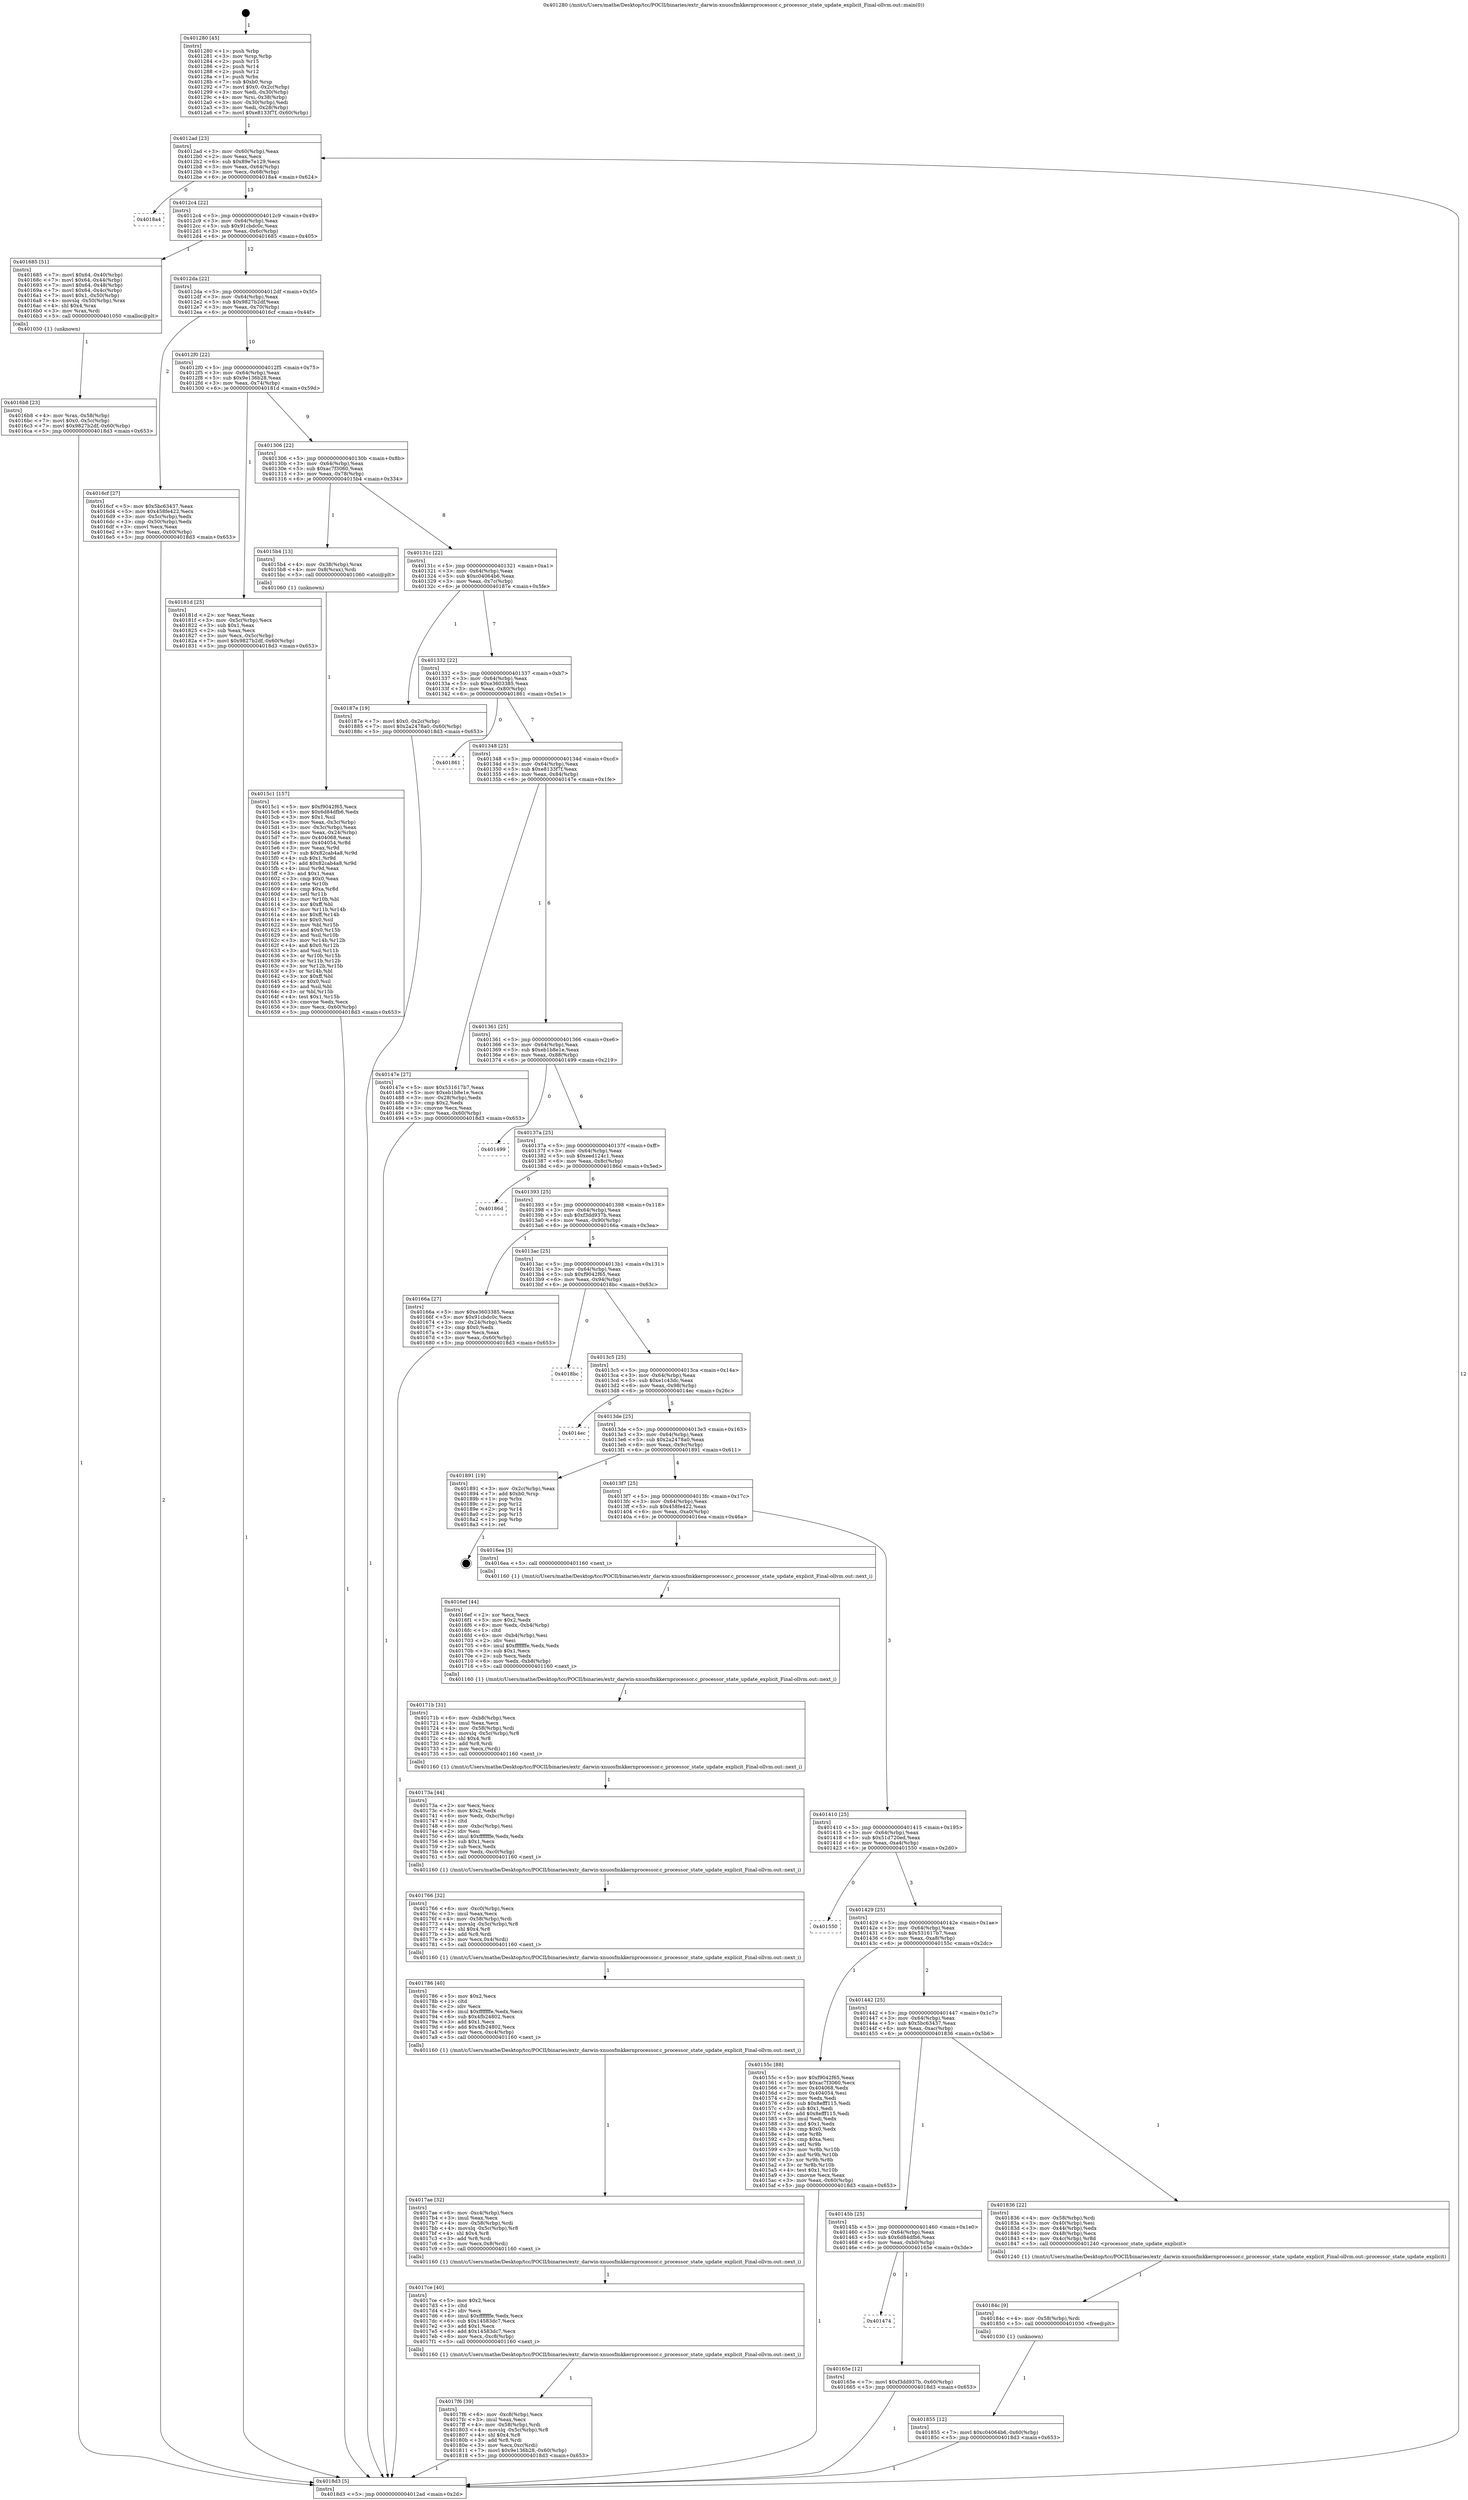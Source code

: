 digraph "0x401280" {
  label = "0x401280 (/mnt/c/Users/mathe/Desktop/tcc/POCII/binaries/extr_darwin-xnuosfmkkernprocessor.c_processor_state_update_explicit_Final-ollvm.out::main(0))"
  labelloc = "t"
  node[shape=record]

  Entry [label="",width=0.3,height=0.3,shape=circle,fillcolor=black,style=filled]
  "0x4012ad" [label="{
     0x4012ad [23]\l
     | [instrs]\l
     &nbsp;&nbsp;0x4012ad \<+3\>: mov -0x60(%rbp),%eax\l
     &nbsp;&nbsp;0x4012b0 \<+2\>: mov %eax,%ecx\l
     &nbsp;&nbsp;0x4012b2 \<+6\>: sub $0x89e7e129,%ecx\l
     &nbsp;&nbsp;0x4012b8 \<+3\>: mov %eax,-0x64(%rbp)\l
     &nbsp;&nbsp;0x4012bb \<+3\>: mov %ecx,-0x68(%rbp)\l
     &nbsp;&nbsp;0x4012be \<+6\>: je 00000000004018a4 \<main+0x624\>\l
  }"]
  "0x4018a4" [label="{
     0x4018a4\l
  }", style=dashed]
  "0x4012c4" [label="{
     0x4012c4 [22]\l
     | [instrs]\l
     &nbsp;&nbsp;0x4012c4 \<+5\>: jmp 00000000004012c9 \<main+0x49\>\l
     &nbsp;&nbsp;0x4012c9 \<+3\>: mov -0x64(%rbp),%eax\l
     &nbsp;&nbsp;0x4012cc \<+5\>: sub $0x91cbdc0c,%eax\l
     &nbsp;&nbsp;0x4012d1 \<+3\>: mov %eax,-0x6c(%rbp)\l
     &nbsp;&nbsp;0x4012d4 \<+6\>: je 0000000000401685 \<main+0x405\>\l
  }"]
  Exit [label="",width=0.3,height=0.3,shape=circle,fillcolor=black,style=filled,peripheries=2]
  "0x401685" [label="{
     0x401685 [51]\l
     | [instrs]\l
     &nbsp;&nbsp;0x401685 \<+7\>: movl $0x64,-0x40(%rbp)\l
     &nbsp;&nbsp;0x40168c \<+7\>: movl $0x64,-0x44(%rbp)\l
     &nbsp;&nbsp;0x401693 \<+7\>: movl $0x64,-0x48(%rbp)\l
     &nbsp;&nbsp;0x40169a \<+7\>: movl $0x64,-0x4c(%rbp)\l
     &nbsp;&nbsp;0x4016a1 \<+7\>: movl $0x1,-0x50(%rbp)\l
     &nbsp;&nbsp;0x4016a8 \<+4\>: movslq -0x50(%rbp),%rax\l
     &nbsp;&nbsp;0x4016ac \<+4\>: shl $0x4,%rax\l
     &nbsp;&nbsp;0x4016b0 \<+3\>: mov %rax,%rdi\l
     &nbsp;&nbsp;0x4016b3 \<+5\>: call 0000000000401050 \<malloc@plt\>\l
     | [calls]\l
     &nbsp;&nbsp;0x401050 \{1\} (unknown)\l
  }"]
  "0x4012da" [label="{
     0x4012da [22]\l
     | [instrs]\l
     &nbsp;&nbsp;0x4012da \<+5\>: jmp 00000000004012df \<main+0x5f\>\l
     &nbsp;&nbsp;0x4012df \<+3\>: mov -0x64(%rbp),%eax\l
     &nbsp;&nbsp;0x4012e2 \<+5\>: sub $0x9827b2df,%eax\l
     &nbsp;&nbsp;0x4012e7 \<+3\>: mov %eax,-0x70(%rbp)\l
     &nbsp;&nbsp;0x4012ea \<+6\>: je 00000000004016cf \<main+0x44f\>\l
  }"]
  "0x401855" [label="{
     0x401855 [12]\l
     | [instrs]\l
     &nbsp;&nbsp;0x401855 \<+7\>: movl $0xc04064b6,-0x60(%rbp)\l
     &nbsp;&nbsp;0x40185c \<+5\>: jmp 00000000004018d3 \<main+0x653\>\l
  }"]
  "0x4016cf" [label="{
     0x4016cf [27]\l
     | [instrs]\l
     &nbsp;&nbsp;0x4016cf \<+5\>: mov $0x5bc63437,%eax\l
     &nbsp;&nbsp;0x4016d4 \<+5\>: mov $0x458fe422,%ecx\l
     &nbsp;&nbsp;0x4016d9 \<+3\>: mov -0x5c(%rbp),%edx\l
     &nbsp;&nbsp;0x4016dc \<+3\>: cmp -0x50(%rbp),%edx\l
     &nbsp;&nbsp;0x4016df \<+3\>: cmovl %ecx,%eax\l
     &nbsp;&nbsp;0x4016e2 \<+3\>: mov %eax,-0x60(%rbp)\l
     &nbsp;&nbsp;0x4016e5 \<+5\>: jmp 00000000004018d3 \<main+0x653\>\l
  }"]
  "0x4012f0" [label="{
     0x4012f0 [22]\l
     | [instrs]\l
     &nbsp;&nbsp;0x4012f0 \<+5\>: jmp 00000000004012f5 \<main+0x75\>\l
     &nbsp;&nbsp;0x4012f5 \<+3\>: mov -0x64(%rbp),%eax\l
     &nbsp;&nbsp;0x4012f8 \<+5\>: sub $0x9e136b28,%eax\l
     &nbsp;&nbsp;0x4012fd \<+3\>: mov %eax,-0x74(%rbp)\l
     &nbsp;&nbsp;0x401300 \<+6\>: je 000000000040181d \<main+0x59d\>\l
  }"]
  "0x40184c" [label="{
     0x40184c [9]\l
     | [instrs]\l
     &nbsp;&nbsp;0x40184c \<+4\>: mov -0x58(%rbp),%rdi\l
     &nbsp;&nbsp;0x401850 \<+5\>: call 0000000000401030 \<free@plt\>\l
     | [calls]\l
     &nbsp;&nbsp;0x401030 \{1\} (unknown)\l
  }"]
  "0x40181d" [label="{
     0x40181d [25]\l
     | [instrs]\l
     &nbsp;&nbsp;0x40181d \<+2\>: xor %eax,%eax\l
     &nbsp;&nbsp;0x40181f \<+3\>: mov -0x5c(%rbp),%ecx\l
     &nbsp;&nbsp;0x401822 \<+3\>: sub $0x1,%eax\l
     &nbsp;&nbsp;0x401825 \<+2\>: sub %eax,%ecx\l
     &nbsp;&nbsp;0x401827 \<+3\>: mov %ecx,-0x5c(%rbp)\l
     &nbsp;&nbsp;0x40182a \<+7\>: movl $0x9827b2df,-0x60(%rbp)\l
     &nbsp;&nbsp;0x401831 \<+5\>: jmp 00000000004018d3 \<main+0x653\>\l
  }"]
  "0x401306" [label="{
     0x401306 [22]\l
     | [instrs]\l
     &nbsp;&nbsp;0x401306 \<+5\>: jmp 000000000040130b \<main+0x8b\>\l
     &nbsp;&nbsp;0x40130b \<+3\>: mov -0x64(%rbp),%eax\l
     &nbsp;&nbsp;0x40130e \<+5\>: sub $0xac7f3060,%eax\l
     &nbsp;&nbsp;0x401313 \<+3\>: mov %eax,-0x78(%rbp)\l
     &nbsp;&nbsp;0x401316 \<+6\>: je 00000000004015b4 \<main+0x334\>\l
  }"]
  "0x4017f6" [label="{
     0x4017f6 [39]\l
     | [instrs]\l
     &nbsp;&nbsp;0x4017f6 \<+6\>: mov -0xc8(%rbp),%ecx\l
     &nbsp;&nbsp;0x4017fc \<+3\>: imul %eax,%ecx\l
     &nbsp;&nbsp;0x4017ff \<+4\>: mov -0x58(%rbp),%rdi\l
     &nbsp;&nbsp;0x401803 \<+4\>: movslq -0x5c(%rbp),%r8\l
     &nbsp;&nbsp;0x401807 \<+4\>: shl $0x4,%r8\l
     &nbsp;&nbsp;0x40180b \<+3\>: add %r8,%rdi\l
     &nbsp;&nbsp;0x40180e \<+3\>: mov %ecx,0xc(%rdi)\l
     &nbsp;&nbsp;0x401811 \<+7\>: movl $0x9e136b28,-0x60(%rbp)\l
     &nbsp;&nbsp;0x401818 \<+5\>: jmp 00000000004018d3 \<main+0x653\>\l
  }"]
  "0x4015b4" [label="{
     0x4015b4 [13]\l
     | [instrs]\l
     &nbsp;&nbsp;0x4015b4 \<+4\>: mov -0x38(%rbp),%rax\l
     &nbsp;&nbsp;0x4015b8 \<+4\>: mov 0x8(%rax),%rdi\l
     &nbsp;&nbsp;0x4015bc \<+5\>: call 0000000000401060 \<atoi@plt\>\l
     | [calls]\l
     &nbsp;&nbsp;0x401060 \{1\} (unknown)\l
  }"]
  "0x40131c" [label="{
     0x40131c [22]\l
     | [instrs]\l
     &nbsp;&nbsp;0x40131c \<+5\>: jmp 0000000000401321 \<main+0xa1\>\l
     &nbsp;&nbsp;0x401321 \<+3\>: mov -0x64(%rbp),%eax\l
     &nbsp;&nbsp;0x401324 \<+5\>: sub $0xc04064b6,%eax\l
     &nbsp;&nbsp;0x401329 \<+3\>: mov %eax,-0x7c(%rbp)\l
     &nbsp;&nbsp;0x40132c \<+6\>: je 000000000040187e \<main+0x5fe\>\l
  }"]
  "0x4017ce" [label="{
     0x4017ce [40]\l
     | [instrs]\l
     &nbsp;&nbsp;0x4017ce \<+5\>: mov $0x2,%ecx\l
     &nbsp;&nbsp;0x4017d3 \<+1\>: cltd\l
     &nbsp;&nbsp;0x4017d4 \<+2\>: idiv %ecx\l
     &nbsp;&nbsp;0x4017d6 \<+6\>: imul $0xfffffffe,%edx,%ecx\l
     &nbsp;&nbsp;0x4017dc \<+6\>: sub $0x14583dc7,%ecx\l
     &nbsp;&nbsp;0x4017e2 \<+3\>: add $0x1,%ecx\l
     &nbsp;&nbsp;0x4017e5 \<+6\>: add $0x14583dc7,%ecx\l
     &nbsp;&nbsp;0x4017eb \<+6\>: mov %ecx,-0xc8(%rbp)\l
     &nbsp;&nbsp;0x4017f1 \<+5\>: call 0000000000401160 \<next_i\>\l
     | [calls]\l
     &nbsp;&nbsp;0x401160 \{1\} (/mnt/c/Users/mathe/Desktop/tcc/POCII/binaries/extr_darwin-xnuosfmkkernprocessor.c_processor_state_update_explicit_Final-ollvm.out::next_i)\l
  }"]
  "0x40187e" [label="{
     0x40187e [19]\l
     | [instrs]\l
     &nbsp;&nbsp;0x40187e \<+7\>: movl $0x0,-0x2c(%rbp)\l
     &nbsp;&nbsp;0x401885 \<+7\>: movl $0x2a2478a0,-0x60(%rbp)\l
     &nbsp;&nbsp;0x40188c \<+5\>: jmp 00000000004018d3 \<main+0x653\>\l
  }"]
  "0x401332" [label="{
     0x401332 [22]\l
     | [instrs]\l
     &nbsp;&nbsp;0x401332 \<+5\>: jmp 0000000000401337 \<main+0xb7\>\l
     &nbsp;&nbsp;0x401337 \<+3\>: mov -0x64(%rbp),%eax\l
     &nbsp;&nbsp;0x40133a \<+5\>: sub $0xe3603385,%eax\l
     &nbsp;&nbsp;0x40133f \<+3\>: mov %eax,-0x80(%rbp)\l
     &nbsp;&nbsp;0x401342 \<+6\>: je 0000000000401861 \<main+0x5e1\>\l
  }"]
  "0x4017ae" [label="{
     0x4017ae [32]\l
     | [instrs]\l
     &nbsp;&nbsp;0x4017ae \<+6\>: mov -0xc4(%rbp),%ecx\l
     &nbsp;&nbsp;0x4017b4 \<+3\>: imul %eax,%ecx\l
     &nbsp;&nbsp;0x4017b7 \<+4\>: mov -0x58(%rbp),%rdi\l
     &nbsp;&nbsp;0x4017bb \<+4\>: movslq -0x5c(%rbp),%r8\l
     &nbsp;&nbsp;0x4017bf \<+4\>: shl $0x4,%r8\l
     &nbsp;&nbsp;0x4017c3 \<+3\>: add %r8,%rdi\l
     &nbsp;&nbsp;0x4017c6 \<+3\>: mov %ecx,0x8(%rdi)\l
     &nbsp;&nbsp;0x4017c9 \<+5\>: call 0000000000401160 \<next_i\>\l
     | [calls]\l
     &nbsp;&nbsp;0x401160 \{1\} (/mnt/c/Users/mathe/Desktop/tcc/POCII/binaries/extr_darwin-xnuosfmkkernprocessor.c_processor_state_update_explicit_Final-ollvm.out::next_i)\l
  }"]
  "0x401861" [label="{
     0x401861\l
  }", style=dashed]
  "0x401348" [label="{
     0x401348 [25]\l
     | [instrs]\l
     &nbsp;&nbsp;0x401348 \<+5\>: jmp 000000000040134d \<main+0xcd\>\l
     &nbsp;&nbsp;0x40134d \<+3\>: mov -0x64(%rbp),%eax\l
     &nbsp;&nbsp;0x401350 \<+5\>: sub $0xe8133f7f,%eax\l
     &nbsp;&nbsp;0x401355 \<+6\>: mov %eax,-0x84(%rbp)\l
     &nbsp;&nbsp;0x40135b \<+6\>: je 000000000040147e \<main+0x1fe\>\l
  }"]
  "0x401786" [label="{
     0x401786 [40]\l
     | [instrs]\l
     &nbsp;&nbsp;0x401786 \<+5\>: mov $0x2,%ecx\l
     &nbsp;&nbsp;0x40178b \<+1\>: cltd\l
     &nbsp;&nbsp;0x40178c \<+2\>: idiv %ecx\l
     &nbsp;&nbsp;0x40178e \<+6\>: imul $0xfffffffe,%edx,%ecx\l
     &nbsp;&nbsp;0x401794 \<+6\>: sub $0x4fb24802,%ecx\l
     &nbsp;&nbsp;0x40179a \<+3\>: add $0x1,%ecx\l
     &nbsp;&nbsp;0x40179d \<+6\>: add $0x4fb24802,%ecx\l
     &nbsp;&nbsp;0x4017a3 \<+6\>: mov %ecx,-0xc4(%rbp)\l
     &nbsp;&nbsp;0x4017a9 \<+5\>: call 0000000000401160 \<next_i\>\l
     | [calls]\l
     &nbsp;&nbsp;0x401160 \{1\} (/mnt/c/Users/mathe/Desktop/tcc/POCII/binaries/extr_darwin-xnuosfmkkernprocessor.c_processor_state_update_explicit_Final-ollvm.out::next_i)\l
  }"]
  "0x40147e" [label="{
     0x40147e [27]\l
     | [instrs]\l
     &nbsp;&nbsp;0x40147e \<+5\>: mov $0x531617b7,%eax\l
     &nbsp;&nbsp;0x401483 \<+5\>: mov $0xeb1b8e1e,%ecx\l
     &nbsp;&nbsp;0x401488 \<+3\>: mov -0x28(%rbp),%edx\l
     &nbsp;&nbsp;0x40148b \<+3\>: cmp $0x2,%edx\l
     &nbsp;&nbsp;0x40148e \<+3\>: cmovne %ecx,%eax\l
     &nbsp;&nbsp;0x401491 \<+3\>: mov %eax,-0x60(%rbp)\l
     &nbsp;&nbsp;0x401494 \<+5\>: jmp 00000000004018d3 \<main+0x653\>\l
  }"]
  "0x401361" [label="{
     0x401361 [25]\l
     | [instrs]\l
     &nbsp;&nbsp;0x401361 \<+5\>: jmp 0000000000401366 \<main+0xe6\>\l
     &nbsp;&nbsp;0x401366 \<+3\>: mov -0x64(%rbp),%eax\l
     &nbsp;&nbsp;0x401369 \<+5\>: sub $0xeb1b8e1e,%eax\l
     &nbsp;&nbsp;0x40136e \<+6\>: mov %eax,-0x88(%rbp)\l
     &nbsp;&nbsp;0x401374 \<+6\>: je 0000000000401499 \<main+0x219\>\l
  }"]
  "0x4018d3" [label="{
     0x4018d3 [5]\l
     | [instrs]\l
     &nbsp;&nbsp;0x4018d3 \<+5\>: jmp 00000000004012ad \<main+0x2d\>\l
  }"]
  "0x401280" [label="{
     0x401280 [45]\l
     | [instrs]\l
     &nbsp;&nbsp;0x401280 \<+1\>: push %rbp\l
     &nbsp;&nbsp;0x401281 \<+3\>: mov %rsp,%rbp\l
     &nbsp;&nbsp;0x401284 \<+2\>: push %r15\l
     &nbsp;&nbsp;0x401286 \<+2\>: push %r14\l
     &nbsp;&nbsp;0x401288 \<+2\>: push %r12\l
     &nbsp;&nbsp;0x40128a \<+1\>: push %rbx\l
     &nbsp;&nbsp;0x40128b \<+7\>: sub $0xb0,%rsp\l
     &nbsp;&nbsp;0x401292 \<+7\>: movl $0x0,-0x2c(%rbp)\l
     &nbsp;&nbsp;0x401299 \<+3\>: mov %edi,-0x30(%rbp)\l
     &nbsp;&nbsp;0x40129c \<+4\>: mov %rsi,-0x38(%rbp)\l
     &nbsp;&nbsp;0x4012a0 \<+3\>: mov -0x30(%rbp),%edi\l
     &nbsp;&nbsp;0x4012a3 \<+3\>: mov %edi,-0x28(%rbp)\l
     &nbsp;&nbsp;0x4012a6 \<+7\>: movl $0xe8133f7f,-0x60(%rbp)\l
  }"]
  "0x401766" [label="{
     0x401766 [32]\l
     | [instrs]\l
     &nbsp;&nbsp;0x401766 \<+6\>: mov -0xc0(%rbp),%ecx\l
     &nbsp;&nbsp;0x40176c \<+3\>: imul %eax,%ecx\l
     &nbsp;&nbsp;0x40176f \<+4\>: mov -0x58(%rbp),%rdi\l
     &nbsp;&nbsp;0x401773 \<+4\>: movslq -0x5c(%rbp),%r8\l
     &nbsp;&nbsp;0x401777 \<+4\>: shl $0x4,%r8\l
     &nbsp;&nbsp;0x40177b \<+3\>: add %r8,%rdi\l
     &nbsp;&nbsp;0x40177e \<+3\>: mov %ecx,0x4(%rdi)\l
     &nbsp;&nbsp;0x401781 \<+5\>: call 0000000000401160 \<next_i\>\l
     | [calls]\l
     &nbsp;&nbsp;0x401160 \{1\} (/mnt/c/Users/mathe/Desktop/tcc/POCII/binaries/extr_darwin-xnuosfmkkernprocessor.c_processor_state_update_explicit_Final-ollvm.out::next_i)\l
  }"]
  "0x401499" [label="{
     0x401499\l
  }", style=dashed]
  "0x40137a" [label="{
     0x40137a [25]\l
     | [instrs]\l
     &nbsp;&nbsp;0x40137a \<+5\>: jmp 000000000040137f \<main+0xff\>\l
     &nbsp;&nbsp;0x40137f \<+3\>: mov -0x64(%rbp),%eax\l
     &nbsp;&nbsp;0x401382 \<+5\>: sub $0xeed124c1,%eax\l
     &nbsp;&nbsp;0x401387 \<+6\>: mov %eax,-0x8c(%rbp)\l
     &nbsp;&nbsp;0x40138d \<+6\>: je 000000000040186d \<main+0x5ed\>\l
  }"]
  "0x40173a" [label="{
     0x40173a [44]\l
     | [instrs]\l
     &nbsp;&nbsp;0x40173a \<+2\>: xor %ecx,%ecx\l
     &nbsp;&nbsp;0x40173c \<+5\>: mov $0x2,%edx\l
     &nbsp;&nbsp;0x401741 \<+6\>: mov %edx,-0xbc(%rbp)\l
     &nbsp;&nbsp;0x401747 \<+1\>: cltd\l
     &nbsp;&nbsp;0x401748 \<+6\>: mov -0xbc(%rbp),%esi\l
     &nbsp;&nbsp;0x40174e \<+2\>: idiv %esi\l
     &nbsp;&nbsp;0x401750 \<+6\>: imul $0xfffffffe,%edx,%edx\l
     &nbsp;&nbsp;0x401756 \<+3\>: sub $0x1,%ecx\l
     &nbsp;&nbsp;0x401759 \<+2\>: sub %ecx,%edx\l
     &nbsp;&nbsp;0x40175b \<+6\>: mov %edx,-0xc0(%rbp)\l
     &nbsp;&nbsp;0x401761 \<+5\>: call 0000000000401160 \<next_i\>\l
     | [calls]\l
     &nbsp;&nbsp;0x401160 \{1\} (/mnt/c/Users/mathe/Desktop/tcc/POCII/binaries/extr_darwin-xnuosfmkkernprocessor.c_processor_state_update_explicit_Final-ollvm.out::next_i)\l
  }"]
  "0x40186d" [label="{
     0x40186d\l
  }", style=dashed]
  "0x401393" [label="{
     0x401393 [25]\l
     | [instrs]\l
     &nbsp;&nbsp;0x401393 \<+5\>: jmp 0000000000401398 \<main+0x118\>\l
     &nbsp;&nbsp;0x401398 \<+3\>: mov -0x64(%rbp),%eax\l
     &nbsp;&nbsp;0x40139b \<+5\>: sub $0xf3dd937b,%eax\l
     &nbsp;&nbsp;0x4013a0 \<+6\>: mov %eax,-0x90(%rbp)\l
     &nbsp;&nbsp;0x4013a6 \<+6\>: je 000000000040166a \<main+0x3ea\>\l
  }"]
  "0x40171b" [label="{
     0x40171b [31]\l
     | [instrs]\l
     &nbsp;&nbsp;0x40171b \<+6\>: mov -0xb8(%rbp),%ecx\l
     &nbsp;&nbsp;0x401721 \<+3\>: imul %eax,%ecx\l
     &nbsp;&nbsp;0x401724 \<+4\>: mov -0x58(%rbp),%rdi\l
     &nbsp;&nbsp;0x401728 \<+4\>: movslq -0x5c(%rbp),%r8\l
     &nbsp;&nbsp;0x40172c \<+4\>: shl $0x4,%r8\l
     &nbsp;&nbsp;0x401730 \<+3\>: add %r8,%rdi\l
     &nbsp;&nbsp;0x401733 \<+2\>: mov %ecx,(%rdi)\l
     &nbsp;&nbsp;0x401735 \<+5\>: call 0000000000401160 \<next_i\>\l
     | [calls]\l
     &nbsp;&nbsp;0x401160 \{1\} (/mnt/c/Users/mathe/Desktop/tcc/POCII/binaries/extr_darwin-xnuosfmkkernprocessor.c_processor_state_update_explicit_Final-ollvm.out::next_i)\l
  }"]
  "0x40166a" [label="{
     0x40166a [27]\l
     | [instrs]\l
     &nbsp;&nbsp;0x40166a \<+5\>: mov $0xe3603385,%eax\l
     &nbsp;&nbsp;0x40166f \<+5\>: mov $0x91cbdc0c,%ecx\l
     &nbsp;&nbsp;0x401674 \<+3\>: mov -0x24(%rbp),%edx\l
     &nbsp;&nbsp;0x401677 \<+3\>: cmp $0x0,%edx\l
     &nbsp;&nbsp;0x40167a \<+3\>: cmove %ecx,%eax\l
     &nbsp;&nbsp;0x40167d \<+3\>: mov %eax,-0x60(%rbp)\l
     &nbsp;&nbsp;0x401680 \<+5\>: jmp 00000000004018d3 \<main+0x653\>\l
  }"]
  "0x4013ac" [label="{
     0x4013ac [25]\l
     | [instrs]\l
     &nbsp;&nbsp;0x4013ac \<+5\>: jmp 00000000004013b1 \<main+0x131\>\l
     &nbsp;&nbsp;0x4013b1 \<+3\>: mov -0x64(%rbp),%eax\l
     &nbsp;&nbsp;0x4013b4 \<+5\>: sub $0xf9042f65,%eax\l
     &nbsp;&nbsp;0x4013b9 \<+6\>: mov %eax,-0x94(%rbp)\l
     &nbsp;&nbsp;0x4013bf \<+6\>: je 00000000004018bc \<main+0x63c\>\l
  }"]
  "0x4016ef" [label="{
     0x4016ef [44]\l
     | [instrs]\l
     &nbsp;&nbsp;0x4016ef \<+2\>: xor %ecx,%ecx\l
     &nbsp;&nbsp;0x4016f1 \<+5\>: mov $0x2,%edx\l
     &nbsp;&nbsp;0x4016f6 \<+6\>: mov %edx,-0xb4(%rbp)\l
     &nbsp;&nbsp;0x4016fc \<+1\>: cltd\l
     &nbsp;&nbsp;0x4016fd \<+6\>: mov -0xb4(%rbp),%esi\l
     &nbsp;&nbsp;0x401703 \<+2\>: idiv %esi\l
     &nbsp;&nbsp;0x401705 \<+6\>: imul $0xfffffffe,%edx,%edx\l
     &nbsp;&nbsp;0x40170b \<+3\>: sub $0x1,%ecx\l
     &nbsp;&nbsp;0x40170e \<+2\>: sub %ecx,%edx\l
     &nbsp;&nbsp;0x401710 \<+6\>: mov %edx,-0xb8(%rbp)\l
     &nbsp;&nbsp;0x401716 \<+5\>: call 0000000000401160 \<next_i\>\l
     | [calls]\l
     &nbsp;&nbsp;0x401160 \{1\} (/mnt/c/Users/mathe/Desktop/tcc/POCII/binaries/extr_darwin-xnuosfmkkernprocessor.c_processor_state_update_explicit_Final-ollvm.out::next_i)\l
  }"]
  "0x4018bc" [label="{
     0x4018bc\l
  }", style=dashed]
  "0x4013c5" [label="{
     0x4013c5 [25]\l
     | [instrs]\l
     &nbsp;&nbsp;0x4013c5 \<+5\>: jmp 00000000004013ca \<main+0x14a\>\l
     &nbsp;&nbsp;0x4013ca \<+3\>: mov -0x64(%rbp),%eax\l
     &nbsp;&nbsp;0x4013cd \<+5\>: sub $0xe1c43dc,%eax\l
     &nbsp;&nbsp;0x4013d2 \<+6\>: mov %eax,-0x98(%rbp)\l
     &nbsp;&nbsp;0x4013d8 \<+6\>: je 00000000004014ec \<main+0x26c\>\l
  }"]
  "0x4016b8" [label="{
     0x4016b8 [23]\l
     | [instrs]\l
     &nbsp;&nbsp;0x4016b8 \<+4\>: mov %rax,-0x58(%rbp)\l
     &nbsp;&nbsp;0x4016bc \<+7\>: movl $0x0,-0x5c(%rbp)\l
     &nbsp;&nbsp;0x4016c3 \<+7\>: movl $0x9827b2df,-0x60(%rbp)\l
     &nbsp;&nbsp;0x4016ca \<+5\>: jmp 00000000004018d3 \<main+0x653\>\l
  }"]
  "0x4014ec" [label="{
     0x4014ec\l
  }", style=dashed]
  "0x4013de" [label="{
     0x4013de [25]\l
     | [instrs]\l
     &nbsp;&nbsp;0x4013de \<+5\>: jmp 00000000004013e3 \<main+0x163\>\l
     &nbsp;&nbsp;0x4013e3 \<+3\>: mov -0x64(%rbp),%eax\l
     &nbsp;&nbsp;0x4013e6 \<+5\>: sub $0x2a2478a0,%eax\l
     &nbsp;&nbsp;0x4013eb \<+6\>: mov %eax,-0x9c(%rbp)\l
     &nbsp;&nbsp;0x4013f1 \<+6\>: je 0000000000401891 \<main+0x611\>\l
  }"]
  "0x401474" [label="{
     0x401474\l
  }", style=dashed]
  "0x401891" [label="{
     0x401891 [19]\l
     | [instrs]\l
     &nbsp;&nbsp;0x401891 \<+3\>: mov -0x2c(%rbp),%eax\l
     &nbsp;&nbsp;0x401894 \<+7\>: add $0xb0,%rsp\l
     &nbsp;&nbsp;0x40189b \<+1\>: pop %rbx\l
     &nbsp;&nbsp;0x40189c \<+2\>: pop %r12\l
     &nbsp;&nbsp;0x40189e \<+2\>: pop %r14\l
     &nbsp;&nbsp;0x4018a0 \<+2\>: pop %r15\l
     &nbsp;&nbsp;0x4018a2 \<+1\>: pop %rbp\l
     &nbsp;&nbsp;0x4018a3 \<+1\>: ret\l
  }"]
  "0x4013f7" [label="{
     0x4013f7 [25]\l
     | [instrs]\l
     &nbsp;&nbsp;0x4013f7 \<+5\>: jmp 00000000004013fc \<main+0x17c\>\l
     &nbsp;&nbsp;0x4013fc \<+3\>: mov -0x64(%rbp),%eax\l
     &nbsp;&nbsp;0x4013ff \<+5\>: sub $0x458fe422,%eax\l
     &nbsp;&nbsp;0x401404 \<+6\>: mov %eax,-0xa0(%rbp)\l
     &nbsp;&nbsp;0x40140a \<+6\>: je 00000000004016ea \<main+0x46a\>\l
  }"]
  "0x40165e" [label="{
     0x40165e [12]\l
     | [instrs]\l
     &nbsp;&nbsp;0x40165e \<+7\>: movl $0xf3dd937b,-0x60(%rbp)\l
     &nbsp;&nbsp;0x401665 \<+5\>: jmp 00000000004018d3 \<main+0x653\>\l
  }"]
  "0x4016ea" [label="{
     0x4016ea [5]\l
     | [instrs]\l
     &nbsp;&nbsp;0x4016ea \<+5\>: call 0000000000401160 \<next_i\>\l
     | [calls]\l
     &nbsp;&nbsp;0x401160 \{1\} (/mnt/c/Users/mathe/Desktop/tcc/POCII/binaries/extr_darwin-xnuosfmkkernprocessor.c_processor_state_update_explicit_Final-ollvm.out::next_i)\l
  }"]
  "0x401410" [label="{
     0x401410 [25]\l
     | [instrs]\l
     &nbsp;&nbsp;0x401410 \<+5\>: jmp 0000000000401415 \<main+0x195\>\l
     &nbsp;&nbsp;0x401415 \<+3\>: mov -0x64(%rbp),%eax\l
     &nbsp;&nbsp;0x401418 \<+5\>: sub $0x51d720ed,%eax\l
     &nbsp;&nbsp;0x40141d \<+6\>: mov %eax,-0xa4(%rbp)\l
     &nbsp;&nbsp;0x401423 \<+6\>: je 0000000000401550 \<main+0x2d0\>\l
  }"]
  "0x40145b" [label="{
     0x40145b [25]\l
     | [instrs]\l
     &nbsp;&nbsp;0x40145b \<+5\>: jmp 0000000000401460 \<main+0x1e0\>\l
     &nbsp;&nbsp;0x401460 \<+3\>: mov -0x64(%rbp),%eax\l
     &nbsp;&nbsp;0x401463 \<+5\>: sub $0x6d84dfb6,%eax\l
     &nbsp;&nbsp;0x401468 \<+6\>: mov %eax,-0xb0(%rbp)\l
     &nbsp;&nbsp;0x40146e \<+6\>: je 000000000040165e \<main+0x3de\>\l
  }"]
  "0x401550" [label="{
     0x401550\l
  }", style=dashed]
  "0x401429" [label="{
     0x401429 [25]\l
     | [instrs]\l
     &nbsp;&nbsp;0x401429 \<+5\>: jmp 000000000040142e \<main+0x1ae\>\l
     &nbsp;&nbsp;0x40142e \<+3\>: mov -0x64(%rbp),%eax\l
     &nbsp;&nbsp;0x401431 \<+5\>: sub $0x531617b7,%eax\l
     &nbsp;&nbsp;0x401436 \<+6\>: mov %eax,-0xa8(%rbp)\l
     &nbsp;&nbsp;0x40143c \<+6\>: je 000000000040155c \<main+0x2dc\>\l
  }"]
  "0x401836" [label="{
     0x401836 [22]\l
     | [instrs]\l
     &nbsp;&nbsp;0x401836 \<+4\>: mov -0x58(%rbp),%rdi\l
     &nbsp;&nbsp;0x40183a \<+3\>: mov -0x40(%rbp),%esi\l
     &nbsp;&nbsp;0x40183d \<+3\>: mov -0x44(%rbp),%edx\l
     &nbsp;&nbsp;0x401840 \<+3\>: mov -0x48(%rbp),%ecx\l
     &nbsp;&nbsp;0x401843 \<+4\>: mov -0x4c(%rbp),%r8d\l
     &nbsp;&nbsp;0x401847 \<+5\>: call 0000000000401240 \<processor_state_update_explicit\>\l
     | [calls]\l
     &nbsp;&nbsp;0x401240 \{1\} (/mnt/c/Users/mathe/Desktop/tcc/POCII/binaries/extr_darwin-xnuosfmkkernprocessor.c_processor_state_update_explicit_Final-ollvm.out::processor_state_update_explicit)\l
  }"]
  "0x40155c" [label="{
     0x40155c [88]\l
     | [instrs]\l
     &nbsp;&nbsp;0x40155c \<+5\>: mov $0xf9042f65,%eax\l
     &nbsp;&nbsp;0x401561 \<+5\>: mov $0xac7f3060,%ecx\l
     &nbsp;&nbsp;0x401566 \<+7\>: mov 0x404068,%edx\l
     &nbsp;&nbsp;0x40156d \<+7\>: mov 0x404054,%esi\l
     &nbsp;&nbsp;0x401574 \<+2\>: mov %edx,%edi\l
     &nbsp;&nbsp;0x401576 \<+6\>: sub $0x8efff115,%edi\l
     &nbsp;&nbsp;0x40157c \<+3\>: sub $0x1,%edi\l
     &nbsp;&nbsp;0x40157f \<+6\>: add $0x8efff115,%edi\l
     &nbsp;&nbsp;0x401585 \<+3\>: imul %edi,%edx\l
     &nbsp;&nbsp;0x401588 \<+3\>: and $0x1,%edx\l
     &nbsp;&nbsp;0x40158b \<+3\>: cmp $0x0,%edx\l
     &nbsp;&nbsp;0x40158e \<+4\>: sete %r8b\l
     &nbsp;&nbsp;0x401592 \<+3\>: cmp $0xa,%esi\l
     &nbsp;&nbsp;0x401595 \<+4\>: setl %r9b\l
     &nbsp;&nbsp;0x401599 \<+3\>: mov %r8b,%r10b\l
     &nbsp;&nbsp;0x40159c \<+3\>: and %r9b,%r10b\l
     &nbsp;&nbsp;0x40159f \<+3\>: xor %r9b,%r8b\l
     &nbsp;&nbsp;0x4015a2 \<+3\>: or %r8b,%r10b\l
     &nbsp;&nbsp;0x4015a5 \<+4\>: test $0x1,%r10b\l
     &nbsp;&nbsp;0x4015a9 \<+3\>: cmovne %ecx,%eax\l
     &nbsp;&nbsp;0x4015ac \<+3\>: mov %eax,-0x60(%rbp)\l
     &nbsp;&nbsp;0x4015af \<+5\>: jmp 00000000004018d3 \<main+0x653\>\l
  }"]
  "0x401442" [label="{
     0x401442 [25]\l
     | [instrs]\l
     &nbsp;&nbsp;0x401442 \<+5\>: jmp 0000000000401447 \<main+0x1c7\>\l
     &nbsp;&nbsp;0x401447 \<+3\>: mov -0x64(%rbp),%eax\l
     &nbsp;&nbsp;0x40144a \<+5\>: sub $0x5bc63437,%eax\l
     &nbsp;&nbsp;0x40144f \<+6\>: mov %eax,-0xac(%rbp)\l
     &nbsp;&nbsp;0x401455 \<+6\>: je 0000000000401836 \<main+0x5b6\>\l
  }"]
  "0x4015c1" [label="{
     0x4015c1 [157]\l
     | [instrs]\l
     &nbsp;&nbsp;0x4015c1 \<+5\>: mov $0xf9042f65,%ecx\l
     &nbsp;&nbsp;0x4015c6 \<+5\>: mov $0x6d84dfb6,%edx\l
     &nbsp;&nbsp;0x4015cb \<+3\>: mov $0x1,%sil\l
     &nbsp;&nbsp;0x4015ce \<+3\>: mov %eax,-0x3c(%rbp)\l
     &nbsp;&nbsp;0x4015d1 \<+3\>: mov -0x3c(%rbp),%eax\l
     &nbsp;&nbsp;0x4015d4 \<+3\>: mov %eax,-0x24(%rbp)\l
     &nbsp;&nbsp;0x4015d7 \<+7\>: mov 0x404068,%eax\l
     &nbsp;&nbsp;0x4015de \<+8\>: mov 0x404054,%r8d\l
     &nbsp;&nbsp;0x4015e6 \<+3\>: mov %eax,%r9d\l
     &nbsp;&nbsp;0x4015e9 \<+7\>: sub $0x82cab4a8,%r9d\l
     &nbsp;&nbsp;0x4015f0 \<+4\>: sub $0x1,%r9d\l
     &nbsp;&nbsp;0x4015f4 \<+7\>: add $0x82cab4a8,%r9d\l
     &nbsp;&nbsp;0x4015fb \<+4\>: imul %r9d,%eax\l
     &nbsp;&nbsp;0x4015ff \<+3\>: and $0x1,%eax\l
     &nbsp;&nbsp;0x401602 \<+3\>: cmp $0x0,%eax\l
     &nbsp;&nbsp;0x401605 \<+4\>: sete %r10b\l
     &nbsp;&nbsp;0x401609 \<+4\>: cmp $0xa,%r8d\l
     &nbsp;&nbsp;0x40160d \<+4\>: setl %r11b\l
     &nbsp;&nbsp;0x401611 \<+3\>: mov %r10b,%bl\l
     &nbsp;&nbsp;0x401614 \<+3\>: xor $0xff,%bl\l
     &nbsp;&nbsp;0x401617 \<+3\>: mov %r11b,%r14b\l
     &nbsp;&nbsp;0x40161a \<+4\>: xor $0xff,%r14b\l
     &nbsp;&nbsp;0x40161e \<+4\>: xor $0x0,%sil\l
     &nbsp;&nbsp;0x401622 \<+3\>: mov %bl,%r15b\l
     &nbsp;&nbsp;0x401625 \<+4\>: and $0x0,%r15b\l
     &nbsp;&nbsp;0x401629 \<+3\>: and %sil,%r10b\l
     &nbsp;&nbsp;0x40162c \<+3\>: mov %r14b,%r12b\l
     &nbsp;&nbsp;0x40162f \<+4\>: and $0x0,%r12b\l
     &nbsp;&nbsp;0x401633 \<+3\>: and %sil,%r11b\l
     &nbsp;&nbsp;0x401636 \<+3\>: or %r10b,%r15b\l
     &nbsp;&nbsp;0x401639 \<+3\>: or %r11b,%r12b\l
     &nbsp;&nbsp;0x40163c \<+3\>: xor %r12b,%r15b\l
     &nbsp;&nbsp;0x40163f \<+3\>: or %r14b,%bl\l
     &nbsp;&nbsp;0x401642 \<+3\>: xor $0xff,%bl\l
     &nbsp;&nbsp;0x401645 \<+4\>: or $0x0,%sil\l
     &nbsp;&nbsp;0x401649 \<+3\>: and %sil,%bl\l
     &nbsp;&nbsp;0x40164c \<+3\>: or %bl,%r15b\l
     &nbsp;&nbsp;0x40164f \<+4\>: test $0x1,%r15b\l
     &nbsp;&nbsp;0x401653 \<+3\>: cmovne %edx,%ecx\l
     &nbsp;&nbsp;0x401656 \<+3\>: mov %ecx,-0x60(%rbp)\l
     &nbsp;&nbsp;0x401659 \<+5\>: jmp 00000000004018d3 \<main+0x653\>\l
  }"]
  Entry -> "0x401280" [label=" 1"]
  "0x4012ad" -> "0x4018a4" [label=" 0"]
  "0x4012ad" -> "0x4012c4" [label=" 13"]
  "0x401891" -> Exit [label=" 1"]
  "0x4012c4" -> "0x401685" [label=" 1"]
  "0x4012c4" -> "0x4012da" [label=" 12"]
  "0x40187e" -> "0x4018d3" [label=" 1"]
  "0x4012da" -> "0x4016cf" [label=" 2"]
  "0x4012da" -> "0x4012f0" [label=" 10"]
  "0x401855" -> "0x4018d3" [label=" 1"]
  "0x4012f0" -> "0x40181d" [label=" 1"]
  "0x4012f0" -> "0x401306" [label=" 9"]
  "0x40184c" -> "0x401855" [label=" 1"]
  "0x401306" -> "0x4015b4" [label=" 1"]
  "0x401306" -> "0x40131c" [label=" 8"]
  "0x401836" -> "0x40184c" [label=" 1"]
  "0x40131c" -> "0x40187e" [label=" 1"]
  "0x40131c" -> "0x401332" [label=" 7"]
  "0x40181d" -> "0x4018d3" [label=" 1"]
  "0x401332" -> "0x401861" [label=" 0"]
  "0x401332" -> "0x401348" [label=" 7"]
  "0x4017f6" -> "0x4018d3" [label=" 1"]
  "0x401348" -> "0x40147e" [label=" 1"]
  "0x401348" -> "0x401361" [label=" 6"]
  "0x40147e" -> "0x4018d3" [label=" 1"]
  "0x401280" -> "0x4012ad" [label=" 1"]
  "0x4018d3" -> "0x4012ad" [label=" 12"]
  "0x4017ce" -> "0x4017f6" [label=" 1"]
  "0x401361" -> "0x401499" [label=" 0"]
  "0x401361" -> "0x40137a" [label=" 6"]
  "0x4017ae" -> "0x4017ce" [label=" 1"]
  "0x40137a" -> "0x40186d" [label=" 0"]
  "0x40137a" -> "0x401393" [label=" 6"]
  "0x401786" -> "0x4017ae" [label=" 1"]
  "0x401393" -> "0x40166a" [label=" 1"]
  "0x401393" -> "0x4013ac" [label=" 5"]
  "0x401766" -> "0x401786" [label=" 1"]
  "0x4013ac" -> "0x4018bc" [label=" 0"]
  "0x4013ac" -> "0x4013c5" [label=" 5"]
  "0x40173a" -> "0x401766" [label=" 1"]
  "0x4013c5" -> "0x4014ec" [label=" 0"]
  "0x4013c5" -> "0x4013de" [label=" 5"]
  "0x40171b" -> "0x40173a" [label=" 1"]
  "0x4013de" -> "0x401891" [label=" 1"]
  "0x4013de" -> "0x4013f7" [label=" 4"]
  "0x4016ef" -> "0x40171b" [label=" 1"]
  "0x4013f7" -> "0x4016ea" [label=" 1"]
  "0x4013f7" -> "0x401410" [label=" 3"]
  "0x4016ea" -> "0x4016ef" [label=" 1"]
  "0x401410" -> "0x401550" [label=" 0"]
  "0x401410" -> "0x401429" [label=" 3"]
  "0x4016b8" -> "0x4018d3" [label=" 1"]
  "0x401429" -> "0x40155c" [label=" 1"]
  "0x401429" -> "0x401442" [label=" 2"]
  "0x40155c" -> "0x4018d3" [label=" 1"]
  "0x4015b4" -> "0x4015c1" [label=" 1"]
  "0x4015c1" -> "0x4018d3" [label=" 1"]
  "0x401685" -> "0x4016b8" [label=" 1"]
  "0x401442" -> "0x401836" [label=" 1"]
  "0x401442" -> "0x40145b" [label=" 1"]
  "0x4016cf" -> "0x4018d3" [label=" 2"]
  "0x40145b" -> "0x40165e" [label=" 1"]
  "0x40145b" -> "0x401474" [label=" 0"]
  "0x40165e" -> "0x4018d3" [label=" 1"]
  "0x40166a" -> "0x4018d3" [label=" 1"]
}
